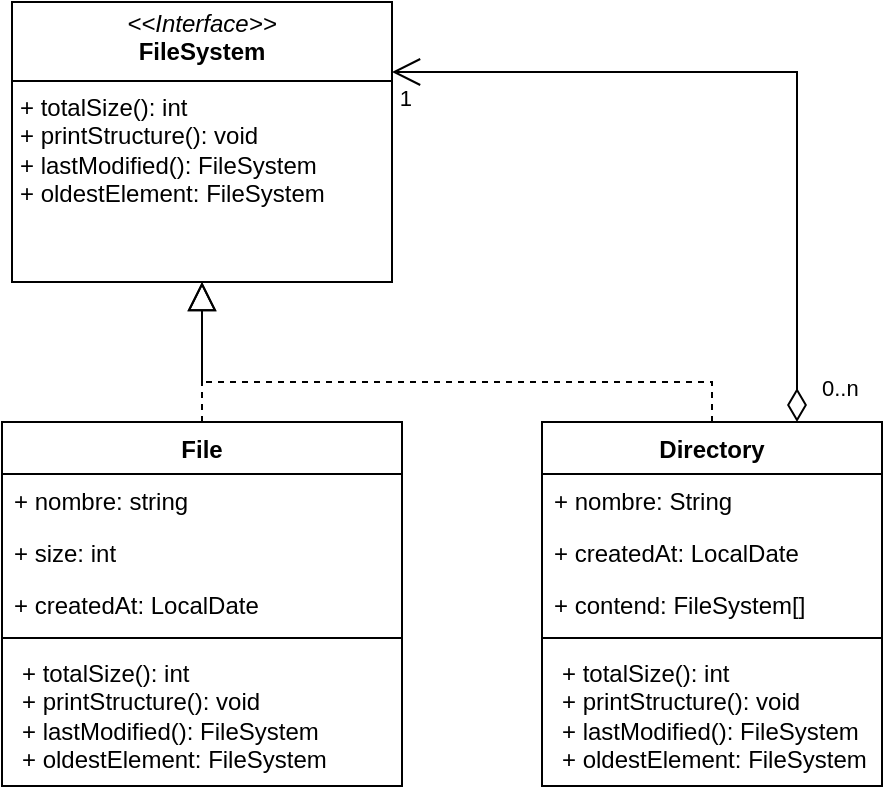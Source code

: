 <mxfile version="27.0.6">
  <diagram name="Página-1" id="lXMCm-X-EQ3_xzJ4pfjk">
    <mxGraphModel dx="426" dy="470" grid="1" gridSize="10" guides="1" tooltips="1" connect="1" arrows="1" fold="1" page="1" pageScale="1" pageWidth="827" pageHeight="1169" math="0" shadow="0">
      <root>
        <mxCell id="0" />
        <mxCell id="1" parent="0" />
        <mxCell id="kGJTiCE5ZFX1dYrtGCyj-1" value="&lt;p style=&quot;margin:0px;margin-top:4px;text-align:center;&quot;&gt;&lt;i&gt;&amp;lt;&amp;lt;Interface&amp;gt;&amp;gt;&lt;/i&gt;&lt;br&gt;&lt;b&gt;FileSystem&lt;/b&gt;&lt;/p&gt;&lt;hr size=&quot;1&quot; style=&quot;border-style:solid;&quot;&gt;&lt;p style=&quot;margin:0px;margin-left:4px;&quot;&gt;+ totalSize(): int&lt;br&gt;+ printStructure(): void&lt;/p&gt;&lt;p style=&quot;margin:0px;margin-left:4px;&quot;&gt;+ lastModified():&amp;nbsp;&lt;span style=&quot;background-color: transparent; color: light-dark(rgb(0, 0, 0), rgb(255, 255, 255));&quot;&gt;FileSystem&lt;/span&gt;&lt;/p&gt;&lt;p style=&quot;margin:0px;margin-left:4px;&quot;&gt;+ oldestElement:&amp;nbsp;&lt;span style=&quot;background-color: transparent; color: light-dark(rgb(0, 0, 0), rgb(255, 255, 255));&quot;&gt;FileSystem&lt;/span&gt;&lt;/p&gt;" style="verticalAlign=top;align=left;overflow=fill;html=1;whiteSpace=wrap;" vertex="1" parent="1">
          <mxGeometry x="80" y="90" width="190" height="140" as="geometry" />
        </mxCell>
        <mxCell id="kGJTiCE5ZFX1dYrtGCyj-3" value="File" style="swimlane;fontStyle=1;align=center;verticalAlign=top;childLayout=stackLayout;horizontal=1;startSize=26;horizontalStack=0;resizeParent=1;resizeParentMax=0;resizeLast=0;collapsible=1;marginBottom=0;whiteSpace=wrap;html=1;" vertex="1" parent="1">
          <mxGeometry x="75" y="300" width="200" height="182" as="geometry" />
        </mxCell>
        <mxCell id="kGJTiCE5ZFX1dYrtGCyj-4" value="+ nombre: string" style="text;strokeColor=none;fillColor=none;align=left;verticalAlign=top;spacingLeft=4;spacingRight=4;overflow=hidden;rotatable=0;points=[[0,0.5],[1,0.5]];portConstraint=eastwest;whiteSpace=wrap;html=1;" vertex="1" parent="kGJTiCE5ZFX1dYrtGCyj-3">
          <mxGeometry y="26" width="200" height="26" as="geometry" />
        </mxCell>
        <mxCell id="kGJTiCE5ZFX1dYrtGCyj-7" value="+ size: int" style="text;strokeColor=none;fillColor=none;align=left;verticalAlign=top;spacingLeft=4;spacingRight=4;overflow=hidden;rotatable=0;points=[[0,0.5],[1,0.5]];portConstraint=eastwest;whiteSpace=wrap;html=1;" vertex="1" parent="kGJTiCE5ZFX1dYrtGCyj-3">
          <mxGeometry y="52" width="200" height="26" as="geometry" />
        </mxCell>
        <mxCell id="kGJTiCE5ZFX1dYrtGCyj-8" value="+ createdAt: LocalDate" style="text;strokeColor=none;fillColor=none;align=left;verticalAlign=top;spacingLeft=4;spacingRight=4;overflow=hidden;rotatable=0;points=[[0,0.5],[1,0.5]];portConstraint=eastwest;whiteSpace=wrap;html=1;" vertex="1" parent="kGJTiCE5ZFX1dYrtGCyj-3">
          <mxGeometry y="78" width="200" height="26" as="geometry" />
        </mxCell>
        <mxCell id="kGJTiCE5ZFX1dYrtGCyj-5" value="" style="line;strokeWidth=1;fillColor=none;align=left;verticalAlign=middle;spacingTop=-1;spacingLeft=3;spacingRight=3;rotatable=0;labelPosition=right;points=[];portConstraint=eastwest;strokeColor=inherit;" vertex="1" parent="kGJTiCE5ZFX1dYrtGCyj-3">
          <mxGeometry y="104" width="200" height="8" as="geometry" />
        </mxCell>
        <mxCell id="kGJTiCE5ZFX1dYrtGCyj-6" value="&lt;p style=&quot;margin: 0px 0px 0px 4px;&quot;&gt;+ totalSize(): int&lt;br&gt;+ printStructure(): void&lt;/p&gt;&lt;p style=&quot;margin: 0px 0px 0px 4px;&quot;&gt;+ lastModified():&amp;nbsp;&lt;span style=&quot;background-color: transparent; color: light-dark(rgb(0, 0, 0), rgb(255, 255, 255));&quot;&gt;FileSystem&lt;/span&gt;&lt;/p&gt;&lt;p style=&quot;margin: 0px 0px 0px 4px;&quot;&gt;&lt;span style=&quot;background-color: transparent; color: light-dark(rgb(0, 0, 0), rgb(255, 255, 255));&quot;&gt;+ oldestElement:&amp;nbsp;&lt;/span&gt;&lt;span style=&quot;background-color: transparent; color: light-dark(rgb(0, 0, 0), rgb(255, 255, 255));&quot;&gt;FileSystem&lt;/span&gt;&lt;/p&gt;" style="text;strokeColor=none;fillColor=none;align=left;verticalAlign=top;spacingLeft=4;spacingRight=4;overflow=hidden;rotatable=0;points=[[0,0.5],[1,0.5]];portConstraint=eastwest;whiteSpace=wrap;html=1;" vertex="1" parent="kGJTiCE5ZFX1dYrtGCyj-3">
          <mxGeometry y="112" width="200" height="70" as="geometry" />
        </mxCell>
        <mxCell id="kGJTiCE5ZFX1dYrtGCyj-9" value="Directory" style="swimlane;fontStyle=1;align=center;verticalAlign=top;childLayout=stackLayout;horizontal=1;startSize=26;horizontalStack=0;resizeParent=1;resizeParentMax=0;resizeLast=0;collapsible=1;marginBottom=0;whiteSpace=wrap;html=1;" vertex="1" parent="1">
          <mxGeometry x="345" y="300" width="170" height="182" as="geometry" />
        </mxCell>
        <mxCell id="kGJTiCE5ZFX1dYrtGCyj-10" value="+ nombre: String" style="text;strokeColor=none;fillColor=none;align=left;verticalAlign=top;spacingLeft=4;spacingRight=4;overflow=hidden;rotatable=0;points=[[0,0.5],[1,0.5]];portConstraint=eastwest;whiteSpace=wrap;html=1;" vertex="1" parent="kGJTiCE5ZFX1dYrtGCyj-9">
          <mxGeometry y="26" width="170" height="26" as="geometry" />
        </mxCell>
        <mxCell id="kGJTiCE5ZFX1dYrtGCyj-13" value="+ createdAt: LocalDate" style="text;strokeColor=none;fillColor=none;align=left;verticalAlign=top;spacingLeft=4;spacingRight=4;overflow=hidden;rotatable=0;points=[[0,0.5],[1,0.5]];portConstraint=eastwest;whiteSpace=wrap;html=1;" vertex="1" parent="kGJTiCE5ZFX1dYrtGCyj-9">
          <mxGeometry y="52" width="170" height="26" as="geometry" />
        </mxCell>
        <mxCell id="kGJTiCE5ZFX1dYrtGCyj-14" value="+ contend: FileSystem[]" style="text;strokeColor=none;fillColor=none;align=left;verticalAlign=top;spacingLeft=4;spacingRight=4;overflow=hidden;rotatable=0;points=[[0,0.5],[1,0.5]];portConstraint=eastwest;whiteSpace=wrap;html=1;" vertex="1" parent="kGJTiCE5ZFX1dYrtGCyj-9">
          <mxGeometry y="78" width="170" height="26" as="geometry" />
        </mxCell>
        <mxCell id="kGJTiCE5ZFX1dYrtGCyj-11" value="" style="line;strokeWidth=1;fillColor=none;align=left;verticalAlign=middle;spacingTop=-1;spacingLeft=3;spacingRight=3;rotatable=0;labelPosition=right;points=[];portConstraint=eastwest;strokeColor=inherit;" vertex="1" parent="kGJTiCE5ZFX1dYrtGCyj-9">
          <mxGeometry y="104" width="170" height="8" as="geometry" />
        </mxCell>
        <mxCell id="kGJTiCE5ZFX1dYrtGCyj-17" value="&lt;p style=&quot;margin: 0px 0px 0px 4px;&quot;&gt;+ totalSize(): int&lt;br&gt;+ printStructure(): void&lt;/p&gt;&lt;p style=&quot;margin: 0px 0px 0px 4px;&quot;&gt;+ lastModified(): FileSystem&lt;/p&gt;&lt;p style=&quot;margin: 0px 0px 0px 4px;&quot;&gt;+ oldestElement:&amp;nbsp;&lt;span style=&quot;background-color: transparent; color: light-dark(rgb(0, 0, 0), rgb(255, 255, 255));&quot;&gt;FileSystem&lt;/span&gt;&lt;/p&gt;" style="text;strokeColor=none;fillColor=none;align=left;verticalAlign=top;spacingLeft=4;spacingRight=4;overflow=hidden;rotatable=0;points=[[0,0.5],[1,0.5]];portConstraint=eastwest;whiteSpace=wrap;html=1;" vertex="1" parent="kGJTiCE5ZFX1dYrtGCyj-9">
          <mxGeometry y="112" width="170" height="70" as="geometry" />
        </mxCell>
        <mxCell id="kGJTiCE5ZFX1dYrtGCyj-15" value="" style="endArrow=block;dashed=1;endFill=0;endSize=12;html=1;rounded=0;exitX=0.5;exitY=0;exitDx=0;exitDy=0;entryX=0.5;entryY=1;entryDx=0;entryDy=0;" edge="1" parent="1" source="kGJTiCE5ZFX1dYrtGCyj-3" target="kGJTiCE5ZFX1dYrtGCyj-1">
          <mxGeometry width="160" relative="1" as="geometry">
            <mxPoint x="210" y="250" as="sourcePoint" />
            <mxPoint x="370" y="250" as="targetPoint" />
          </mxGeometry>
        </mxCell>
        <mxCell id="kGJTiCE5ZFX1dYrtGCyj-16" value="" style="endArrow=block;dashed=1;endFill=0;endSize=12;html=1;rounded=0;exitX=0.5;exitY=0;exitDx=0;exitDy=0;entryX=0.5;entryY=1;entryDx=0;entryDy=0;" edge="1" parent="1" source="kGJTiCE5ZFX1dYrtGCyj-9" target="kGJTiCE5ZFX1dYrtGCyj-1">
          <mxGeometry width="160" relative="1" as="geometry">
            <mxPoint x="210" y="250" as="sourcePoint" />
            <mxPoint x="370" y="250" as="targetPoint" />
            <Array as="points">
              <mxPoint x="430" y="280" />
              <mxPoint x="175" y="280" />
            </Array>
          </mxGeometry>
        </mxCell>
        <mxCell id="kGJTiCE5ZFX1dYrtGCyj-18" value="" style="endArrow=open;html=1;endSize=12;startArrow=diamondThin;startSize=14;startFill=0;edgeStyle=orthogonalEdgeStyle;rounded=0;exitX=0.75;exitY=0;exitDx=0;exitDy=0;entryX=1;entryY=0.25;entryDx=0;entryDy=0;" edge="1" parent="1" source="kGJTiCE5ZFX1dYrtGCyj-9" target="kGJTiCE5ZFX1dYrtGCyj-1">
          <mxGeometry relative="1" as="geometry">
            <mxPoint x="210" y="290" as="sourcePoint" />
            <mxPoint x="370" y="290" as="targetPoint" />
          </mxGeometry>
        </mxCell>
        <mxCell id="kGJTiCE5ZFX1dYrtGCyj-19" value="0..n" style="edgeLabel;resizable=0;html=1;align=left;verticalAlign=top;" connectable="0" vertex="1" parent="kGJTiCE5ZFX1dYrtGCyj-18">
          <mxGeometry x="-1" relative="1" as="geometry">
            <mxPoint x="10" y="-30" as="offset" />
          </mxGeometry>
        </mxCell>
        <mxCell id="kGJTiCE5ZFX1dYrtGCyj-20" value="1" style="edgeLabel;resizable=0;html=1;align=right;verticalAlign=top;" connectable="0" vertex="1" parent="kGJTiCE5ZFX1dYrtGCyj-18">
          <mxGeometry x="1" relative="1" as="geometry">
            <mxPoint x="10" as="offset" />
          </mxGeometry>
        </mxCell>
      </root>
    </mxGraphModel>
  </diagram>
</mxfile>
